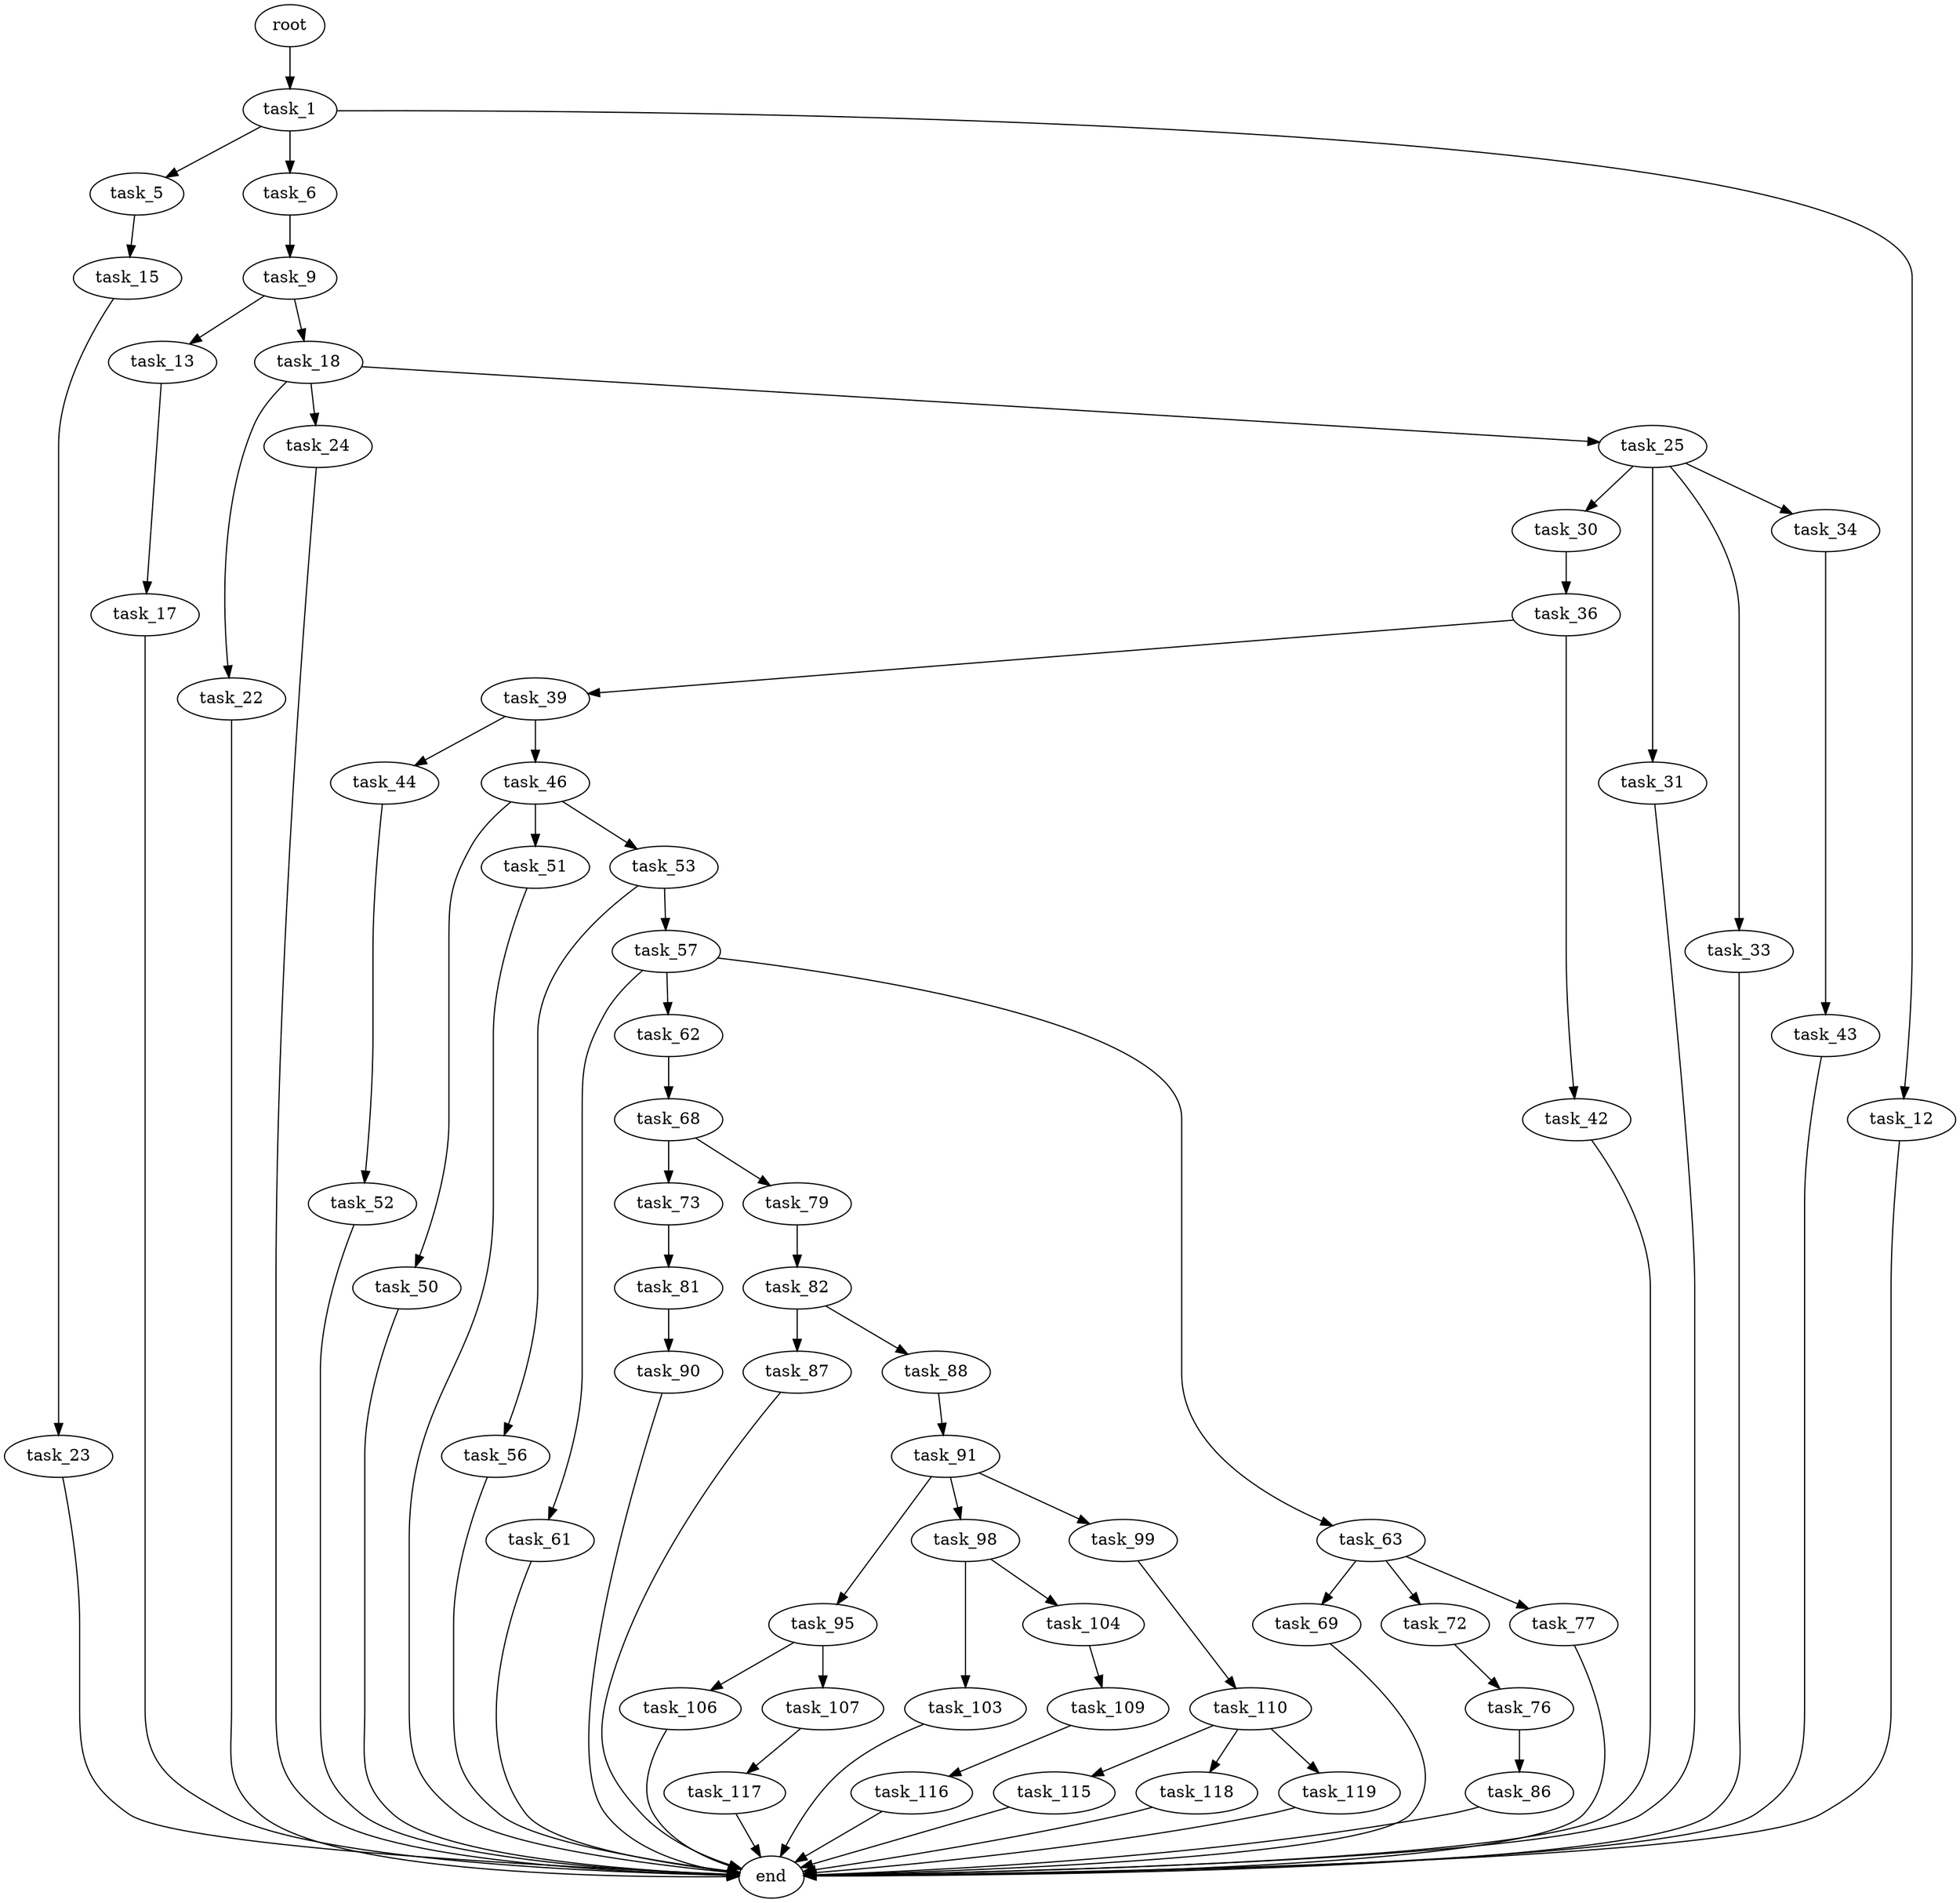 digraph G {
  root [size="0.000000"];
  task_1 [size="28991029248.000000"];
  task_5 [size="25185169035.000000"];
  task_6 [size="38163894062.000000"];
  task_9 [size="1103077835197.000000"];
  task_12 [size="40516834674.000000"];
  task_13 [size="7377444983.000000"];
  task_15 [size="782757789696.000000"];
  task_17 [size="19629454727.000000"];
  task_18 [size="368293445632.000000"];
  task_22 [size="368293445632.000000"];
  task_23 [size="21929717737.000000"];
  task_24 [size="1425234210.000000"];
  task_25 [size="549755813888.000000"];
  task_30 [size="36075998047.000000"];
  task_31 [size="291121829460.000000"];
  task_33 [size="45354730672.000000"];
  task_34 [size="134217728000.000000"];
  task_36 [size="359382917103.000000"];
  task_39 [size="68719476736.000000"];
  task_42 [size="568810613968.000000"];
  task_43 [size="308972517102.000000"];
  task_44 [size="39663564668.000000"];
  task_46 [size="33311141861.000000"];
  task_50 [size="546304942401.000000"];
  task_51 [size="373646963731.000000"];
  task_52 [size="134217728000.000000"];
  task_53 [size="655188656300.000000"];
  task_56 [size="428923127120.000000"];
  task_57 [size="549755813888.000000"];
  task_61 [size="134217728000.000000"];
  task_62 [size="368293445632.000000"];
  task_63 [size="11139942369.000000"];
  task_68 [size="8662163084.000000"];
  task_69 [size="549755813888.000000"];
  task_72 [size="504469766941.000000"];
  task_73 [size="38954517724.000000"];
  task_76 [size="432246773571.000000"];
  task_77 [size="20462482902.000000"];
  task_79 [size="10033362919.000000"];
  task_81 [size="29738686003.000000"];
  task_82 [size="1073741824000.000000"];
  task_86 [size="1071318852204.000000"];
  task_87 [size="579760263540.000000"];
  task_88 [size="658186637588.000000"];
  task_90 [size="8589934592.000000"];
  task_91 [size="616500077976.000000"];
  task_95 [size="240381885144.000000"];
  task_98 [size="9958828257.000000"];
  task_99 [size="337201756584.000000"];
  task_103 [size="9585377644.000000"];
  task_104 [size="1073741824000.000000"];
  task_106 [size="236906020522.000000"];
  task_107 [size="368293445632.000000"];
  task_109 [size="782757789696.000000"];
  task_110 [size="8528222634.000000"];
  task_115 [size="16585654072.000000"];
  task_116 [size="231928233984.000000"];
  task_117 [size="775333766407.000000"];
  task_118 [size="4069131770.000000"];
  task_119 [size="10985551885.000000"];
  end [size="0.000000"];

  root -> task_1 [size="1.000000"];
  task_1 -> task_5 [size="75497472.000000"];
  task_1 -> task_6 [size="75497472.000000"];
  task_1 -> task_12 [size="75497472.000000"];
  task_5 -> task_15 [size="536870912.000000"];
  task_6 -> task_9 [size="33554432.000000"];
  task_9 -> task_13 [size="838860800.000000"];
  task_9 -> task_18 [size="838860800.000000"];
  task_12 -> end [size="1.000000"];
  task_13 -> task_17 [size="33554432.000000"];
  task_15 -> task_23 [size="679477248.000000"];
  task_17 -> end [size="1.000000"];
  task_18 -> task_22 [size="411041792.000000"];
  task_18 -> task_24 [size="411041792.000000"];
  task_18 -> task_25 [size="411041792.000000"];
  task_22 -> end [size="1.000000"];
  task_23 -> end [size="1.000000"];
  task_24 -> end [size="1.000000"];
  task_25 -> task_30 [size="536870912.000000"];
  task_25 -> task_31 [size="536870912.000000"];
  task_25 -> task_33 [size="536870912.000000"];
  task_25 -> task_34 [size="536870912.000000"];
  task_30 -> task_36 [size="838860800.000000"];
  task_31 -> end [size="1.000000"];
  task_33 -> end [size="1.000000"];
  task_34 -> task_43 [size="209715200.000000"];
  task_36 -> task_39 [size="411041792.000000"];
  task_36 -> task_42 [size="411041792.000000"];
  task_39 -> task_44 [size="134217728.000000"];
  task_39 -> task_46 [size="134217728.000000"];
  task_42 -> end [size="1.000000"];
  task_43 -> end [size="1.000000"];
  task_44 -> task_52 [size="838860800.000000"];
  task_46 -> task_50 [size="679477248.000000"];
  task_46 -> task_51 [size="679477248.000000"];
  task_46 -> task_53 [size="679477248.000000"];
  task_50 -> end [size="1.000000"];
  task_51 -> end [size="1.000000"];
  task_52 -> end [size="1.000000"];
  task_53 -> task_56 [size="411041792.000000"];
  task_53 -> task_57 [size="411041792.000000"];
  task_56 -> end [size="1.000000"];
  task_57 -> task_61 [size="536870912.000000"];
  task_57 -> task_62 [size="536870912.000000"];
  task_57 -> task_63 [size="536870912.000000"];
  task_61 -> end [size="1.000000"];
  task_62 -> task_68 [size="411041792.000000"];
  task_63 -> task_69 [size="301989888.000000"];
  task_63 -> task_72 [size="301989888.000000"];
  task_63 -> task_77 [size="301989888.000000"];
  task_68 -> task_73 [size="301989888.000000"];
  task_68 -> task_79 [size="301989888.000000"];
  task_69 -> end [size="1.000000"];
  task_72 -> task_76 [size="411041792.000000"];
  task_73 -> task_81 [size="75497472.000000"];
  task_76 -> task_86 [size="838860800.000000"];
  task_77 -> end [size="1.000000"];
  task_79 -> task_82 [size="838860800.000000"];
  task_81 -> task_90 [size="536870912.000000"];
  task_82 -> task_87 [size="838860800.000000"];
  task_82 -> task_88 [size="838860800.000000"];
  task_86 -> end [size="1.000000"];
  task_87 -> end [size="1.000000"];
  task_88 -> task_91 [size="411041792.000000"];
  task_90 -> end [size="1.000000"];
  task_91 -> task_95 [size="411041792.000000"];
  task_91 -> task_98 [size="411041792.000000"];
  task_91 -> task_99 [size="411041792.000000"];
  task_95 -> task_106 [size="679477248.000000"];
  task_95 -> task_107 [size="679477248.000000"];
  task_98 -> task_103 [size="301989888.000000"];
  task_98 -> task_104 [size="301989888.000000"];
  task_99 -> task_110 [size="838860800.000000"];
  task_103 -> end [size="1.000000"];
  task_104 -> task_109 [size="838860800.000000"];
  task_106 -> end [size="1.000000"];
  task_107 -> task_117 [size="411041792.000000"];
  task_109 -> task_116 [size="679477248.000000"];
  task_110 -> task_115 [size="679477248.000000"];
  task_110 -> task_118 [size="679477248.000000"];
  task_110 -> task_119 [size="679477248.000000"];
  task_115 -> end [size="1.000000"];
  task_116 -> end [size="1.000000"];
  task_117 -> end [size="1.000000"];
  task_118 -> end [size="1.000000"];
  task_119 -> end [size="1.000000"];
}
